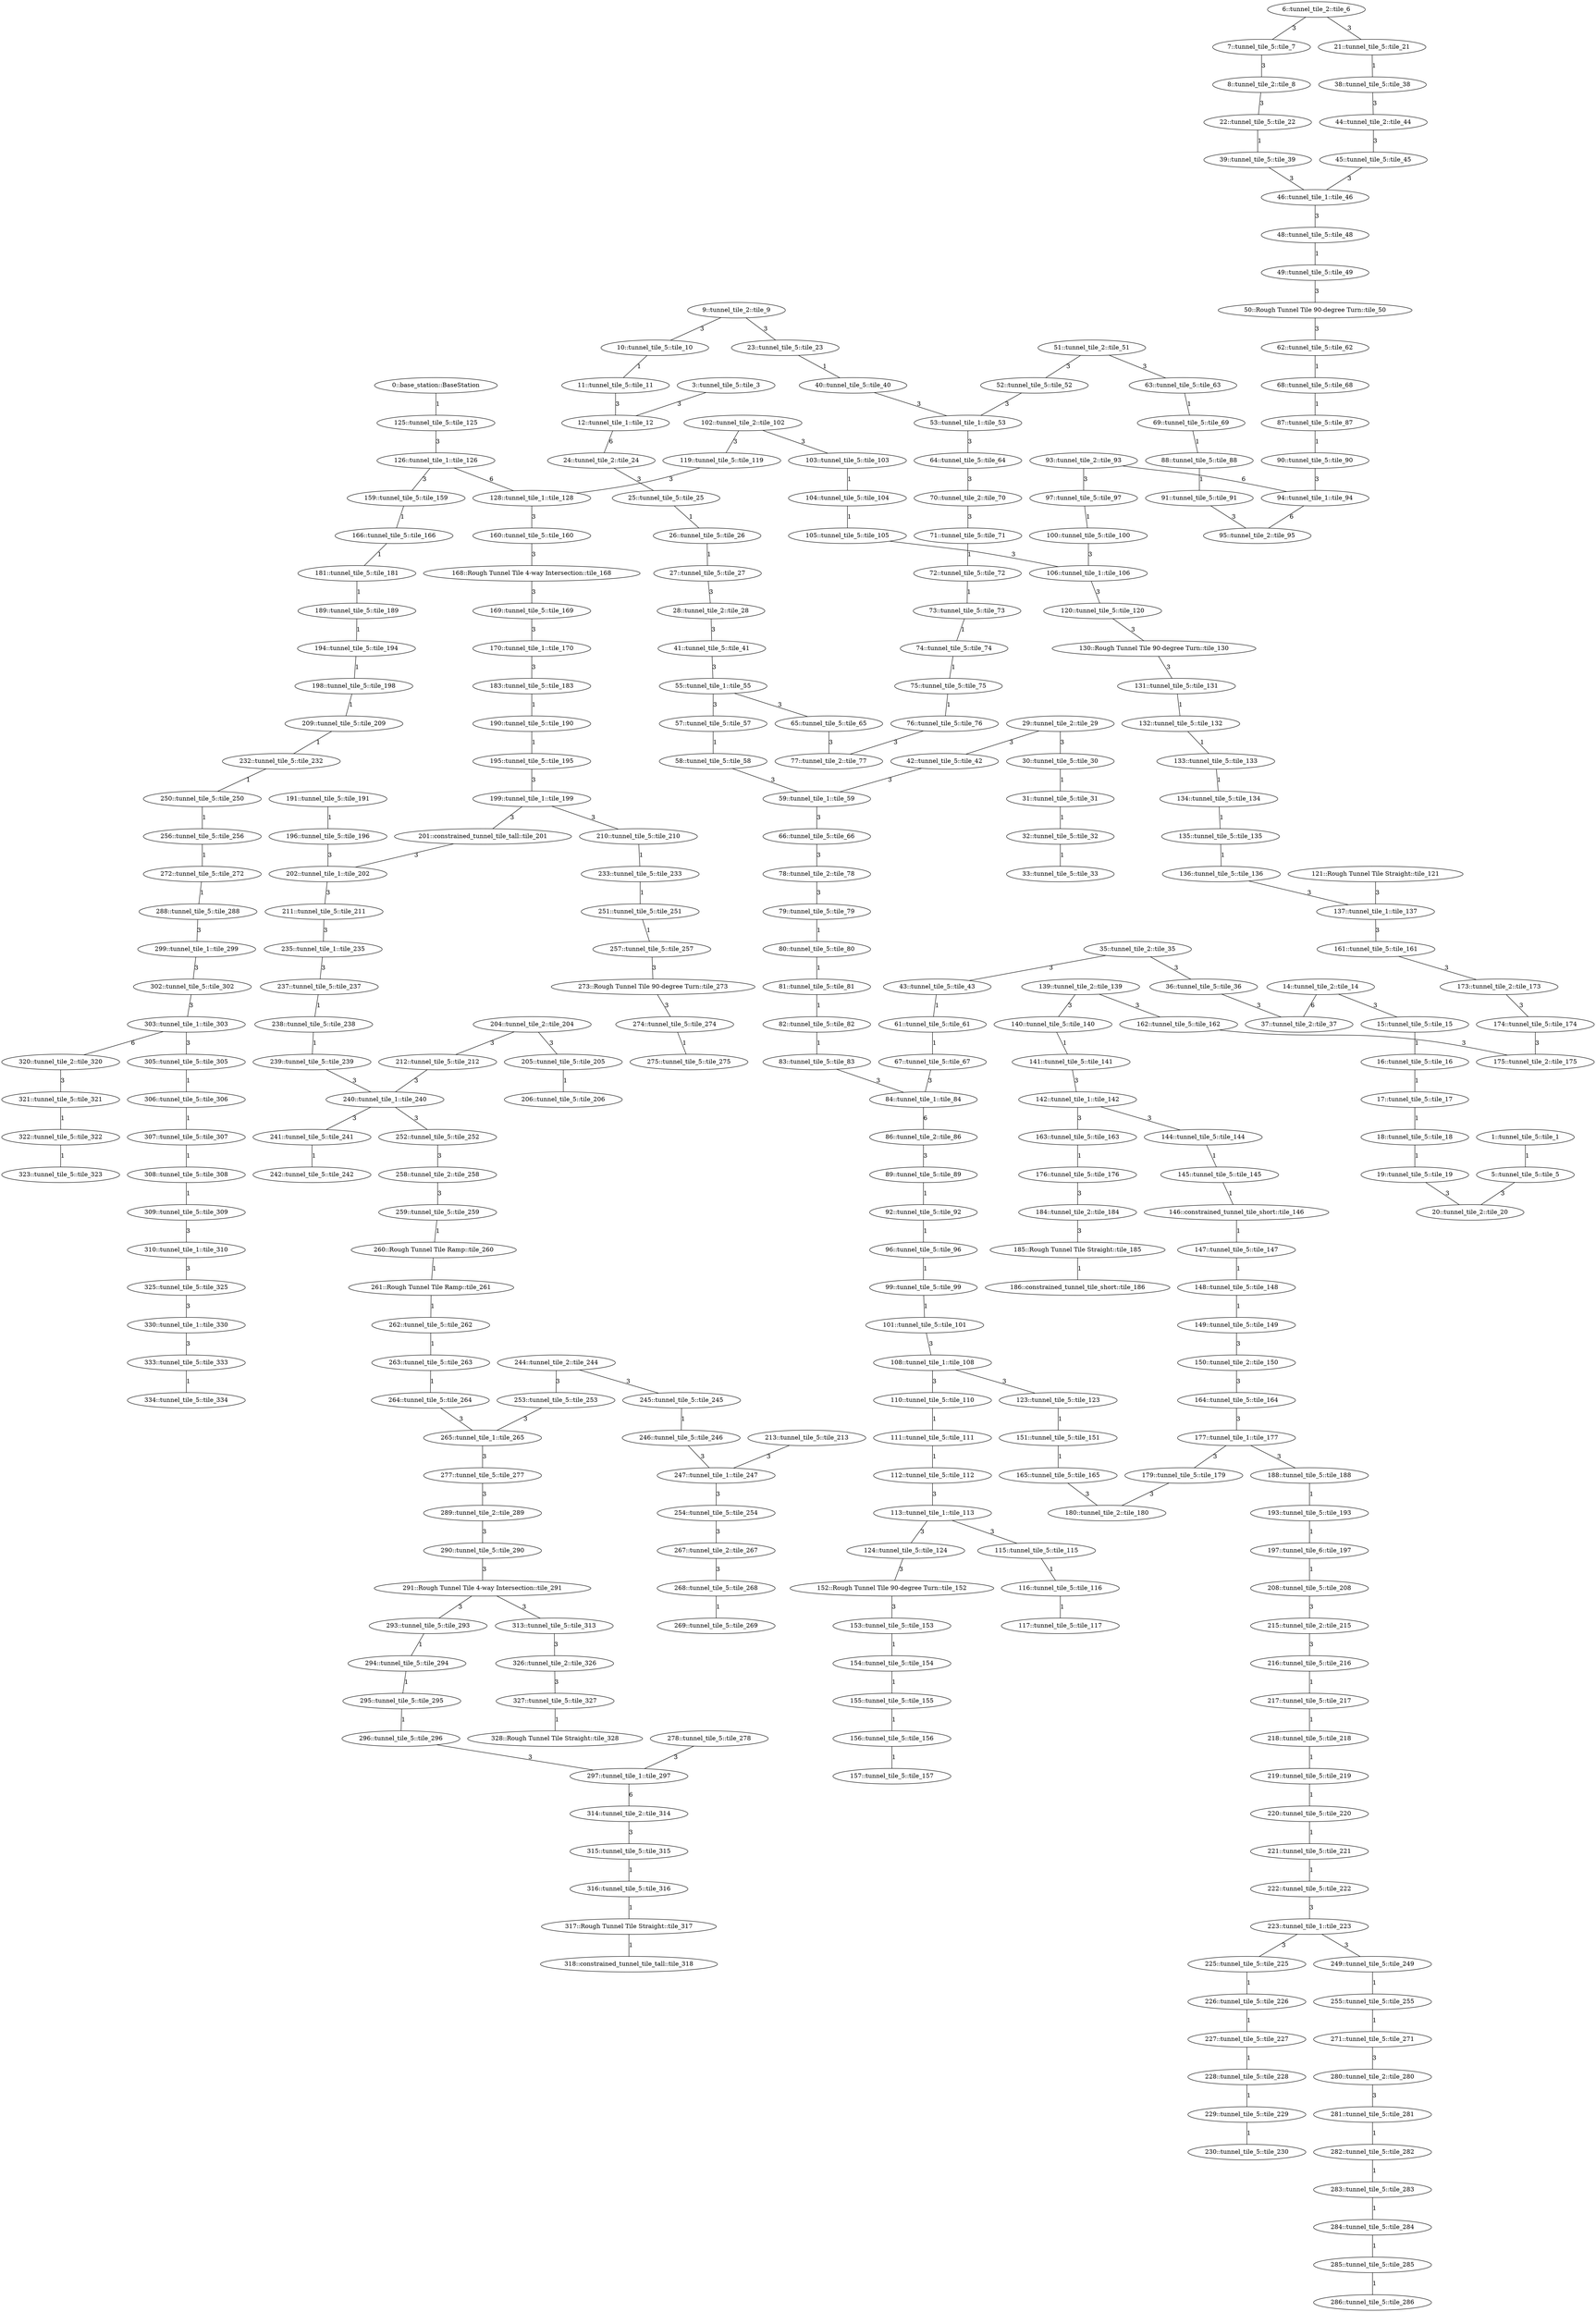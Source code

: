 /* Visibility graph for tunnel_circuit_07.tsv */
/* Generated with the ../tile_tsv.py script: */
/*   ../tile_tsv.py -\-world-name tunnel_circuit_07 -\-y0 300 -\-z0 0 -\-world-file tunnel_circuit_07.sdf -\-graph-file tunnel_circuit_07.dot tunnel_circuit_07.tsv */

graph {
  /* ==== Vertices ==== */

  /* Base station / Staging area */
  0   [label="0::base_station::BaseStation"];

  1   [label="1::tunnel_tile_5::tile_1"];
  3   [label="3::tunnel_tile_5::tile_3"];
  5   [label="5::tunnel_tile_5::tile_5"];
  6   [label="6::tunnel_tile_2::tile_6"];
  7   [label="7::tunnel_tile_5::tile_7"];
  8   [label="8::tunnel_tile_2::tile_8"];
  9   [label="9::tunnel_tile_2::tile_9"];
  10  [label="10::tunnel_tile_5::tile_10"];
  11  [label="11::tunnel_tile_5::tile_11"];
  12  [label="12::tunnel_tile_1::tile_12"];
  14  [label="14::tunnel_tile_2::tile_14"];
  15  [label="15::tunnel_tile_5::tile_15"];
  16  [label="16::tunnel_tile_5::tile_16"];
  17  [label="17::tunnel_tile_5::tile_17"];
  18  [label="18::tunnel_tile_5::tile_18"];
  19  [label="19::tunnel_tile_5::tile_19"];
  20  [label="20::tunnel_tile_2::tile_20"];
  21  [label="21::tunnel_tile_5::tile_21"];
  22  [label="22::tunnel_tile_5::tile_22"];
  23  [label="23::tunnel_tile_5::tile_23"];
  24  [label="24::tunnel_tile_2::tile_24"];
  25  [label="25::tunnel_tile_5::tile_25"];
  26  [label="26::tunnel_tile_5::tile_26"];
  27  [label="27::tunnel_tile_5::tile_27"];
  28  [label="28::tunnel_tile_2::tile_28"];
  29  [label="29::tunnel_tile_2::tile_29"];
  30  [label="30::tunnel_tile_5::tile_30"];
  31  [label="31::tunnel_tile_5::tile_31"];
  32  [label="32::tunnel_tile_5::tile_32"];
  33  [label="33::tunnel_tile_5::tile_33"];
  35  [label="35::tunnel_tile_2::tile_35"];
  36  [label="36::tunnel_tile_5::tile_36"];
  37  [label="37::tunnel_tile_2::tile_37"];
  38  [label="38::tunnel_tile_5::tile_38"];
  39  [label="39::tunnel_tile_5::tile_39"];
  40  [label="40::tunnel_tile_5::tile_40"];
  41  [label="41::tunnel_tile_5::tile_41"];
  42  [label="42::tunnel_tile_5::tile_42"];
  43  [label="43::tunnel_tile_5::tile_43"];
  44  [label="44::tunnel_tile_2::tile_44"];
  45  [label="45::tunnel_tile_5::tile_45"];
  46  [label="46::tunnel_tile_1::tile_46"];
  48  [label="48::tunnel_tile_5::tile_48"];
  49  [label="49::tunnel_tile_5::tile_49"];
  50  [label="50::Rough Tunnel Tile 90-degree Turn::tile_50"];
  51  [label="51::tunnel_tile_2::tile_51"];
  52  [label="52::tunnel_tile_5::tile_52"];
  53  [label="53::tunnel_tile_1::tile_53"];
  55  [label="55::tunnel_tile_1::tile_55"];
  57  [label="57::tunnel_tile_5::tile_57"];
  58  [label="58::tunnel_tile_5::tile_58"];
  59  [label="59::tunnel_tile_1::tile_59"];
  61  [label="61::tunnel_tile_5::tile_61"];
  62  [label="62::tunnel_tile_5::tile_62"];
  63  [label="63::tunnel_tile_5::tile_63"];
  64  [label="64::tunnel_tile_5::tile_64"];
  65  [label="65::tunnel_tile_5::tile_65"];
  66  [label="66::tunnel_tile_5::tile_66"];
  67  [label="67::tunnel_tile_5::tile_67"];
  68  [label="68::tunnel_tile_5::tile_68"];
  69  [label="69::tunnel_tile_5::tile_69"];
  70  [label="70::tunnel_tile_2::tile_70"];
  71  [label="71::tunnel_tile_5::tile_71"];
  72  [label="72::tunnel_tile_5::tile_72"];
  73  [label="73::tunnel_tile_5::tile_73"];
  74  [label="74::tunnel_tile_5::tile_74"];
  75  [label="75::tunnel_tile_5::tile_75"];
  76  [label="76::tunnel_tile_5::tile_76"];
  77  [label="77::tunnel_tile_2::tile_77"];
  78  [label="78::tunnel_tile_2::tile_78"];
  79  [label="79::tunnel_tile_5::tile_79"];
  80  [label="80::tunnel_tile_5::tile_80"];
  81  [label="81::tunnel_tile_5::tile_81"];
  82  [label="82::tunnel_tile_5::tile_82"];
  83  [label="83::tunnel_tile_5::tile_83"];
  84  [label="84::tunnel_tile_1::tile_84"];
  86  [label="86::tunnel_tile_2::tile_86"];
  87  [label="87::tunnel_tile_5::tile_87"];
  88  [label="88::tunnel_tile_5::tile_88"];
  89  [label="89::tunnel_tile_5::tile_89"];
  90  [label="90::tunnel_tile_5::tile_90"];
  91  [label="91::tunnel_tile_5::tile_91"];
  92  [label="92::tunnel_tile_5::tile_92"];
  93  [label="93::tunnel_tile_2::tile_93"];
  94  [label="94::tunnel_tile_1::tile_94"];
  95  [label="95::tunnel_tile_2::tile_95"];
  96  [label="96::tunnel_tile_5::tile_96"];
  97  [label="97::tunnel_tile_5::tile_97"];
  99  [label="99::tunnel_tile_5::tile_99"];
  100 [label="100::tunnel_tile_5::tile_100"];
  101 [label="101::tunnel_tile_5::tile_101"];
  102 [label="102::tunnel_tile_2::tile_102"];
  103 [label="103::tunnel_tile_5::tile_103"];
  104 [label="104::tunnel_tile_5::tile_104"];
  105 [label="105::tunnel_tile_5::tile_105"];
  106 [label="106::tunnel_tile_1::tile_106"];
  108 [label="108::tunnel_tile_1::tile_108"];
  110 [label="110::tunnel_tile_5::tile_110"];
  111 [label="111::tunnel_tile_5::tile_111"];
  112 [label="112::tunnel_tile_5::tile_112"];
  113 [label="113::tunnel_tile_1::tile_113"];
  115 [label="115::tunnel_tile_5::tile_115"];
  116 [label="116::tunnel_tile_5::tile_116"];
  117 [label="117::tunnel_tile_5::tile_117"];
  119 [label="119::tunnel_tile_5::tile_119"];
  120 [label="120::tunnel_tile_5::tile_120"];
  121 [label="121::Rough Tunnel Tile Straight::tile_121"];
  123 [label="123::tunnel_tile_5::tile_123"];
  124 [label="124::tunnel_tile_5::tile_124"];
  125 [label="125::tunnel_tile_5::tile_125"];
  126 [label="126::tunnel_tile_1::tile_126"];
  128 [label="128::tunnel_tile_1::tile_128"];
  130 [label="130::Rough Tunnel Tile 90-degree Turn::tile_130"];
  131 [label="131::tunnel_tile_5::tile_131"];
  132 [label="132::tunnel_tile_5::tile_132"];
  133 [label="133::tunnel_tile_5::tile_133"];
  134 [label="134::tunnel_tile_5::tile_134"];
  135 [label="135::tunnel_tile_5::tile_135"];
  136 [label="136::tunnel_tile_5::tile_136"];
  137 [label="137::tunnel_tile_1::tile_137"];
  139 [label="139::tunnel_tile_2::tile_139"];
  140 [label="140::tunnel_tile_5::tile_140"];
  141 [label="141::tunnel_tile_5::tile_141"];
  142 [label="142::tunnel_tile_1::tile_142"];
  144 [label="144::tunnel_tile_5::tile_144"];
  145 [label="145::tunnel_tile_5::tile_145"];
  146 [label="146::constrained_tunnel_tile_short::tile_146"];
  147 [label="147::tunnel_tile_5::tile_147"];
  148 [label="148::tunnel_tile_5::tile_148"];
  149 [label="149::tunnel_tile_5::tile_149"];
  150 [label="150::tunnel_tile_2::tile_150"];
  151 [label="151::tunnel_tile_5::tile_151"];
  152 [label="152::Rough Tunnel Tile 90-degree Turn::tile_152"];
  153 [label="153::tunnel_tile_5::tile_153"];
  154 [label="154::tunnel_tile_5::tile_154"];
  155 [label="155::tunnel_tile_5::tile_155"];
  156 [label="156::tunnel_tile_5::tile_156"];
  157 [label="157::tunnel_tile_5::tile_157"];
  159 [label="159::tunnel_tile_5::tile_159"];
  160 [label="160::tunnel_tile_5::tile_160"];
  161 [label="161::tunnel_tile_5::tile_161"];
  162 [label="162::tunnel_tile_5::tile_162"];
  163 [label="163::tunnel_tile_5::tile_163"];
  164 [label="164::tunnel_tile_5::tile_164"];
  165 [label="165::tunnel_tile_5::tile_165"];
  166 [label="166::tunnel_tile_5::tile_166"];
  168 [label="168::Rough Tunnel Tile 4-way Intersection::tile_168"];
  169 [label="169::tunnel_tile_5::tile_169"];
  170 [label="170::tunnel_tile_1::tile_170"];
  173 [label="173::tunnel_tile_2::tile_173"];
  174 [label="174::tunnel_tile_5::tile_174"];
  175 [label="175::tunnel_tile_2::tile_175"];
  176 [label="176::tunnel_tile_5::tile_176"];
  177 [label="177::tunnel_tile_1::tile_177"];
  179 [label="179::tunnel_tile_5::tile_179"];
  180 [label="180::tunnel_tile_2::tile_180"];
  181 [label="181::tunnel_tile_5::tile_181"];
  183 [label="183::tunnel_tile_5::tile_183"];
  184 [label="184::tunnel_tile_2::tile_184"];
  185 [label="185::Rough Tunnel Tile Straight::tile_185"];
  186 [label="186::constrained_tunnel_tile_short::tile_186"];
  188 [label="188::tunnel_tile_5::tile_188"];
  189 [label="189::tunnel_tile_5::tile_189"];
  190 [label="190::tunnel_tile_5::tile_190"];
  191 [label="191::tunnel_tile_5::tile_191"];
  193 [label="193::tunnel_tile_5::tile_193"];
  194 [label="194::tunnel_tile_5::tile_194"];
  195 [label="195::tunnel_tile_5::tile_195"];
  196 [label="196::tunnel_tile_5::tile_196"];
  197 [label="197::tunnel_tile_6::tile_197"];
  198 [label="198::tunnel_tile_5::tile_198"];
  199 [label="199::tunnel_tile_1::tile_199"];
  201 [label="201::constrained_tunnel_tile_tall::tile_201"];
  202 [label="202::tunnel_tile_1::tile_202"];
  204 [label="204::tunnel_tile_2::tile_204"];
  205 [label="205::tunnel_tile_5::tile_205"];
  206 [label="206::tunnel_tile_5::tile_206"];
  208 [label="208::tunnel_tile_5::tile_208"];
  209 [label="209::tunnel_tile_5::tile_209"];
  210 [label="210::tunnel_tile_5::tile_210"];
  211 [label="211::tunnel_tile_5::tile_211"];
  212 [label="212::tunnel_tile_5::tile_212"];
  213 [label="213::tunnel_tile_5::tile_213"];
  215 [label="215::tunnel_tile_2::tile_215"];
  216 [label="216::tunnel_tile_5::tile_216"];
  217 [label="217::tunnel_tile_5::tile_217"];
  218 [label="218::tunnel_tile_5::tile_218"];
  219 [label="219::tunnel_tile_5::tile_219"];
  220 [label="220::tunnel_tile_5::tile_220"];
  221 [label="221::tunnel_tile_5::tile_221"];
  222 [label="222::tunnel_tile_5::tile_222"];
  223 [label="223::tunnel_tile_1::tile_223"];
  225 [label="225::tunnel_tile_5::tile_225"];
  226 [label="226::tunnel_tile_5::tile_226"];
  227 [label="227::tunnel_tile_5::tile_227"];
  228 [label="228::tunnel_tile_5::tile_228"];
  229 [label="229::tunnel_tile_5::tile_229"];
  230 [label="230::tunnel_tile_5::tile_230"];
  232 [label="232::tunnel_tile_5::tile_232"];
  233 [label="233::tunnel_tile_5::tile_233"];
  235 [label="235::tunnel_tile_1::tile_235"];
  237 [label="237::tunnel_tile_5::tile_237"];
  238 [label="238::tunnel_tile_5::tile_238"];
  239 [label="239::tunnel_tile_5::tile_239"];
  240 [label="240::tunnel_tile_1::tile_240"];
  241 [label="241::tunnel_tile_5::tile_241"];
  242 [label="242::tunnel_tile_5::tile_242"];
  244 [label="244::tunnel_tile_2::tile_244"];
  245 [label="245::tunnel_tile_5::tile_245"];
  246 [label="246::tunnel_tile_5::tile_246"];
  247 [label="247::tunnel_tile_1::tile_247"];
  249 [label="249::tunnel_tile_5::tile_249"];
  250 [label="250::tunnel_tile_5::tile_250"];
  251 [label="251::tunnel_tile_5::tile_251"];
  252 [label="252::tunnel_tile_5::tile_252"];
  253 [label="253::tunnel_tile_5::tile_253"];
  254 [label="254::tunnel_tile_5::tile_254"];
  255 [label="255::tunnel_tile_5::tile_255"];
  256 [label="256::tunnel_tile_5::tile_256"];
  257 [label="257::tunnel_tile_5::tile_257"];
  258 [label="258::tunnel_tile_2::tile_258"];
  259 [label="259::tunnel_tile_5::tile_259"];
  260 [label="260::Rough Tunnel Tile Ramp::tile_260"];
  261 [label="261::Rough Tunnel Tile Ramp::tile_261"];
  262 [label="262::tunnel_tile_5::tile_262"];
  263 [label="263::tunnel_tile_5::tile_263"];
  264 [label="264::tunnel_tile_5::tile_264"];
  265 [label="265::tunnel_tile_1::tile_265"];
  267 [label="267::tunnel_tile_2::tile_267"];
  268 [label="268::tunnel_tile_5::tile_268"];
  269 [label="269::tunnel_tile_5::tile_269"];
  271 [label="271::tunnel_tile_5::tile_271"];
  272 [label="272::tunnel_tile_5::tile_272"];
  273 [label="273::Rough Tunnel Tile 90-degree Turn::tile_273"];
  274 [label="274::tunnel_tile_5::tile_274"];
  275 [label="275::tunnel_tile_5::tile_275"];
  277 [label="277::tunnel_tile_5::tile_277"];
  278 [label="278::tunnel_tile_5::tile_278"];
  280 [label="280::tunnel_tile_2::tile_280"];
  281 [label="281::tunnel_tile_5::tile_281"];
  282 [label="282::tunnel_tile_5::tile_282"];
  283 [label="283::tunnel_tile_5::tile_283"];
  284 [label="284::tunnel_tile_5::tile_284"];
  285 [label="285::tunnel_tile_5::tile_285"];
  286 [label="286::tunnel_tile_5::tile_286"];
  288 [label="288::tunnel_tile_5::tile_288"];
  289 [label="289::tunnel_tile_2::tile_289"];
  290 [label="290::tunnel_tile_5::tile_290"];
  291 [label="291::Rough Tunnel Tile 4-way Intersection::tile_291"];
  293 [label="293::tunnel_tile_5::tile_293"];
  294 [label="294::tunnel_tile_5::tile_294"];
  295 [label="295::tunnel_tile_5::tile_295"];
  296 [label="296::tunnel_tile_5::tile_296"];
  297 [label="297::tunnel_tile_1::tile_297"];
  299 [label="299::tunnel_tile_1::tile_299"];
  302 [label="302::tunnel_tile_5::tile_302"];
  303 [label="303::tunnel_tile_1::tile_303"];
  305 [label="305::tunnel_tile_5::tile_305"];
  306 [label="306::tunnel_tile_5::tile_306"];
  307 [label="307::tunnel_tile_5::tile_307"];
  308 [label="308::tunnel_tile_5::tile_308"];
  309 [label="309::tunnel_tile_5::tile_309"];
  310 [label="310::tunnel_tile_1::tile_310"];
  313 [label="313::tunnel_tile_5::tile_313"];
  314 [label="314::tunnel_tile_2::tile_314"];
  315 [label="315::tunnel_tile_5::tile_315"];
  316 [label="316::tunnel_tile_5::tile_316"];
  317 [label="317::Rough Tunnel Tile Straight::tile_317"];
  318 [label="318::constrained_tunnel_tile_tall::tile_318"];
  320 [label="320::tunnel_tile_2::tile_320"];
  321 [label="321::tunnel_tile_5::tile_321"];
  322 [label="322::tunnel_tile_5::tile_322"];
  323 [label="323::tunnel_tile_5::tile_323"];
  325 [label="325::tunnel_tile_5::tile_325"];
  326 [label="326::tunnel_tile_2::tile_326"];
  327 [label="327::tunnel_tile_5::tile_327"];
  328 [label="328::Rough Tunnel Tile Straight::tile_328"];
  330 [label="330::tunnel_tile_1::tile_330"];
  333 [label="333::tunnel_tile_5::tile_333"];
  334 [label="334::tunnel_tile_5::tile_334"];

  /* ==== Edges ==== */

  /* Base station */
  0  -- 125 [label=1];
  1  -- 5   [label=1];
  3  -- 12  [label=3];
  5  -- 20  [label=3];
  6  -- 7   [label=3];
  6  -- 21  [label=3];
  7  -- 8   [label=3];
  8  -- 22  [label=3];
  9  -- 10  [label=3];
  9  -- 23  [label=3];
  10 -- 11  [label=1];
  11 -- 12  [label=3];
  12 -- 24  [label=6];  /* Intersection */
  14 -- 15  [label=3];
  14 -- 37  [label=6];
  15 -- 16  [label=1];
  16 -- 17  [label=1];
  17 -- 18  [label=1];
  18 -- 19  [label=1];
  19 -- 20  [label=3];
  21 -- 38  [label=1];
  22 -- 39  [label=1];
  23 -- 40  [label=1];
  24 -- 25  [label=3];
  25 -- 26  [label=1];
  26 -- 27  [label=1];
  27 -- 28  [label=3];
  28 -- 41  [label=3];
  29 -- 30  [label=3];
  29 -- 42  [label=3];
  30 -- 31  [label=1];
  31 -- 32  [label=1];
  32 -- 33  [label=1];
  35 -- 36  [label=3];
  35 -- 43  [label=3];
  36 -- 37  [label=3];
  38 -- 44  [label=3];
  39 -- 46  [label=3];
  40 -- 53  [label=3];
  41 -- 55  [label=3];
  42 -- 59  [label=3];
  43 -- 61  [label=1];
  44 -- 45  [label=3];
  45 -- 46  [label=3];
  46 -- 48  [label=3];  /* Intersection */
  48 -- 49  [label=1];
  49 -- 50  [label=3];
  50 -- 62  [label=3];
  51 -- 52  [label=3];
  51 -- 63  [label=3];
  52 -- 53  [label=3];
  53 -- 64  [label=3];  /* Intersection */
  55 -- 57  [label=3];  /* Intersection */
  55 -- 65  [label=3];  /* Intersection */
  57 -- 58  [label=1];
  58 -- 59  [label=3];
  59 -- 66  [label=3];  /* Intersection */
  61 -- 67  [label=1];
  62 -- 68  [label=1];
  63 -- 69  [label=1];
  64 -- 70  [label=3];
  65 -- 77  [label=3];
  66 -- 78  [label=3];
  67 -- 84  [label=3];
  68 -- 87  [label=1];
  69 -- 88  [label=1];
  70 -- 71  [label=3];
  71 -- 72  [label=1];
  72 -- 73  [label=1];
  73 -- 74  [label=1];
  74 -- 75  [label=1];
  75 -- 76  [label=1];
  76 -- 77  [label=3];
  78 -- 79  [label=3];
  79 -- 80  [label=1];
  80 -- 81  [label=1];
  81 -- 82  [label=1];
  82 -- 83  [label=1];
  83 -- 84  [label=3];
  84 -- 86  [label=6];  /* Intersection */
  86 -- 89  [label=3];
  87 -- 90  [label=1];
  88 -- 91  [label=1];
  89 -- 92  [label=1];
  90 -- 94  [label=3];
  91 -- 95  [label=3];
  92 -- 96  [label=1];
  93 -- 94  [label=6];
  93 -- 97  [label=3];
  94 -- 95  [label=6];  /* Intersection */
  96 -- 99  [label=1];
  97 -- 100 [label=1];
  99 -- 101 [label=1];
  100 -- 106 [label=3];
  101 -- 108 [label=3];
  102 -- 103 [label=3];
  102 -- 119 [label=3];
  103 -- 104 [label=1];
  104 -- 105 [label=1];
  105 -- 106 [label=3];
  106 -- 120 [label=3];  /* Intersection */
  108 -- 110 [label=3];  /* Intersection */
  108 -- 123 [label=3];  /* Intersection */
  110 -- 111 [label=1];
  111 -- 112 [label=1];
  112 -- 113 [label=3];
  113 -- 115 [label=3];  /* Intersection */
  113 -- 124 [label=3];  /* Intersection */
  115 -- 116 [label=1];
  116 -- 117 [label=1];
  119 -- 128 [label=3];
  120 -- 130 [label=3];
  121 -- 137 [label=3];
  123 -- 151 [label=1];
  124 -- 152 [label=3];
  125 -- 126 [label=3];
  126 -- 128 [label=6];  /* Intersection */
  126 -- 159 [label=3];  /* Intersection */
  128 -- 160 [label=3];  /* Intersection */
  130 -- 131 [label=3];
  131 -- 132 [label=1];
  132 -- 133 [label=1];
  133 -- 134 [label=1];
  134 -- 135 [label=1];
  135 -- 136 [label=1];
  136 -- 137 [label=3];
  137 -- 161 [label=3];  /* Intersection */
  139 -- 140 [label=3];
  139 -- 162 [label=3];
  140 -- 141 [label=1];
  141 -- 142 [label=3];
  142 -- 144 [label=3];  /* Intersection */
  142 -- 163 [label=3];  /* Intersection */
  144 -- 145 [label=1];
  145 -- 146 [label=1];
  146 -- 147 [label=1];
  147 -- 148 [label=1];
  148 -- 149 [label=1];
  149 -- 150 [label=3];
  150 -- 164 [label=3];
  151 -- 165 [label=1];
  152 -- 153 [label=3];
  153 -- 154 [label=1];
  154 -- 155 [label=1];
  155 -- 156 [label=1];
  156 -- 157 [label=1];
  159 -- 166 [label=1];
  160 -- 168 [label=3];
  161 -- 173 [label=3];
  162 -- 175 [label=3];
  163 -- 176 [label=1];
  164 -- 177 [label=3];
  165 -- 180 [label=3];
  166 -- 181 [label=1];
  168 -- 169 [label=3];  /* Intersection */
  169 -- 170 [label=3];
  170 -- 183 [label=3];  /* Intersection */
  173 -- 174 [label=3];
  174 -- 175 [label=3];
  176 -- 184 [label=3];
  177 -- 179 [label=3];  /* Intersection */
  177 -- 188 [label=3];  /* Intersection */
  179 -- 180 [label=3];
  181 -- 189 [label=1];
  183 -- 190 [label=1];
  184 -- 185 [label=3];
  185 -- 186 [label=1];
  188 -- 193 [label=1];
  189 -- 194 [label=1];
  190 -- 195 [label=1];
  191 -- 196 [label=1];
  193 -- 197 [label=1];
  194 -- 198 [label=1];
  195 -- 199 [label=3];
  196 -- 202 [label=3];
  197 -- 208 [label=1];
  198 -- 209 [label=1];
  199 -- 201 [label=3];  /* Intersection */
  199 -- 210 [label=3];  /* Intersection */
  201 -- 202 [label=3];
  202 -- 211 [label=3];  /* Intersection */
  204 -- 205 [label=3];
  204 -- 212 [label=3];
  205 -- 206 [label=1];
  208 -- 215 [label=3];
  209 -- 232 [label=1];
  210 -- 233 [label=1];
  211 -- 235 [label=3];
  212 -- 240 [label=3];
  213 -- 247 [label=3];
  215 -- 216 [label=3];
  216 -- 217 [label=1];
  217 -- 218 [label=1];
  218 -- 219 [label=1];
  219 -- 220 [label=1];
  220 -- 221 [label=1];
  221 -- 222 [label=1];
  222 -- 223 [label=3];
  223 -- 225 [label=3];  /* Intersection */
  223 -- 249 [label=3];  /* Intersection */
  225 -- 226 [label=1];
  226 -- 227 [label=1];
  227 -- 228 [label=1];
  228 -- 229 [label=1];
  229 -- 230 [label=1];
  232 -- 250 [label=1];
  233 -- 251 [label=1];
  235 -- 237 [label=3];  /* Intersection */
  237 -- 238 [label=1];
  238 -- 239 [label=1];
  239 -- 240 [label=3];
  240 -- 241 [label=3];  /* Intersection */
  240 -- 252 [label=3];  /* Intersection */
  241 -- 242 [label=1];
  244 -- 245 [label=3];
  244 -- 253 [label=3];
  245 -- 246 [label=1];
  246 -- 247 [label=3];
  247 -- 254 [label=3];  /* Intersection */
  249 -- 255 [label=1];
  250 -- 256 [label=1];
  251 -- 257 [label=1];
  252 -- 258 [label=3];
  253 -- 265 [label=3];
  254 -- 267 [label=3];
  255 -- 271 [label=1];
  256 -- 272 [label=1];
  257 -- 273 [label=3];
  258 -- 259 [label=3];
  259 -- 260 [label=1];
  260 -- 261 [label=1];
  261 -- 262 [label=1];
  262 -- 263 [label=1];
  263 -- 264 [label=1];
  264 -- 265 [label=3];
  265 -- 277 [label=3];  /* Intersection */
  267 -- 268 [label=3];
  268 -- 269 [label=1];
  271 -- 280 [label=3];
  272 -- 288 [label=1];
  273 -- 274 [label=3];
  274 -- 275 [label=1];
  277 -- 289 [label=3];
  278 -- 297 [label=3];
  280 -- 281 [label=3];
  281 -- 282 [label=1];
  282 -- 283 [label=1];
  283 -- 284 [label=1];
  284 -- 285 [label=1];
  285 -- 286 [label=1];
  288 -- 299 [label=3];
  289 -- 290 [label=3];
  290 -- 291 [label=3];
  291 -- 293 [label=3];  /* Intersection */
  291 -- 313 [label=3];  /* Intersection */
  293 -- 294 [label=1];
  294 -- 295 [label=1];
  295 -- 296 [label=1];
  296 -- 297 [label=3];
  297 -- 314 [label=6];  /* Intersection */
  299 -- 302 [label=3];  /* Intersection */
  302 -- 303 [label=3];
  303 -- 305 [label=3];  /* Intersection */
  303 -- 320 [label=6];  /* Intersection */
  305 -- 306 [label=1];
  306 -- 307 [label=1];
  307 -- 308 [label=1];
  308 -- 309 [label=1];
  309 -- 310 [label=3];
  310 -- 325 [label=3];  /* Intersection */
  313 -- 326 [label=3];
  314 -- 315 [label=3];
  315 -- 316 [label=1];
  316 -- 317 [label=1];
  317 -- 318 [label=1];
  320 -- 321 [label=3];
  321 -- 322 [label=1];
  322 -- 323 [label=1];
  325 -- 330 [label=3];
  326 -- 327 [label=3];
  327 -- 328 [label=1];
  330 -- 333 [label=3];  /* Intersection */
  333 -- 334 [label=1];
}
